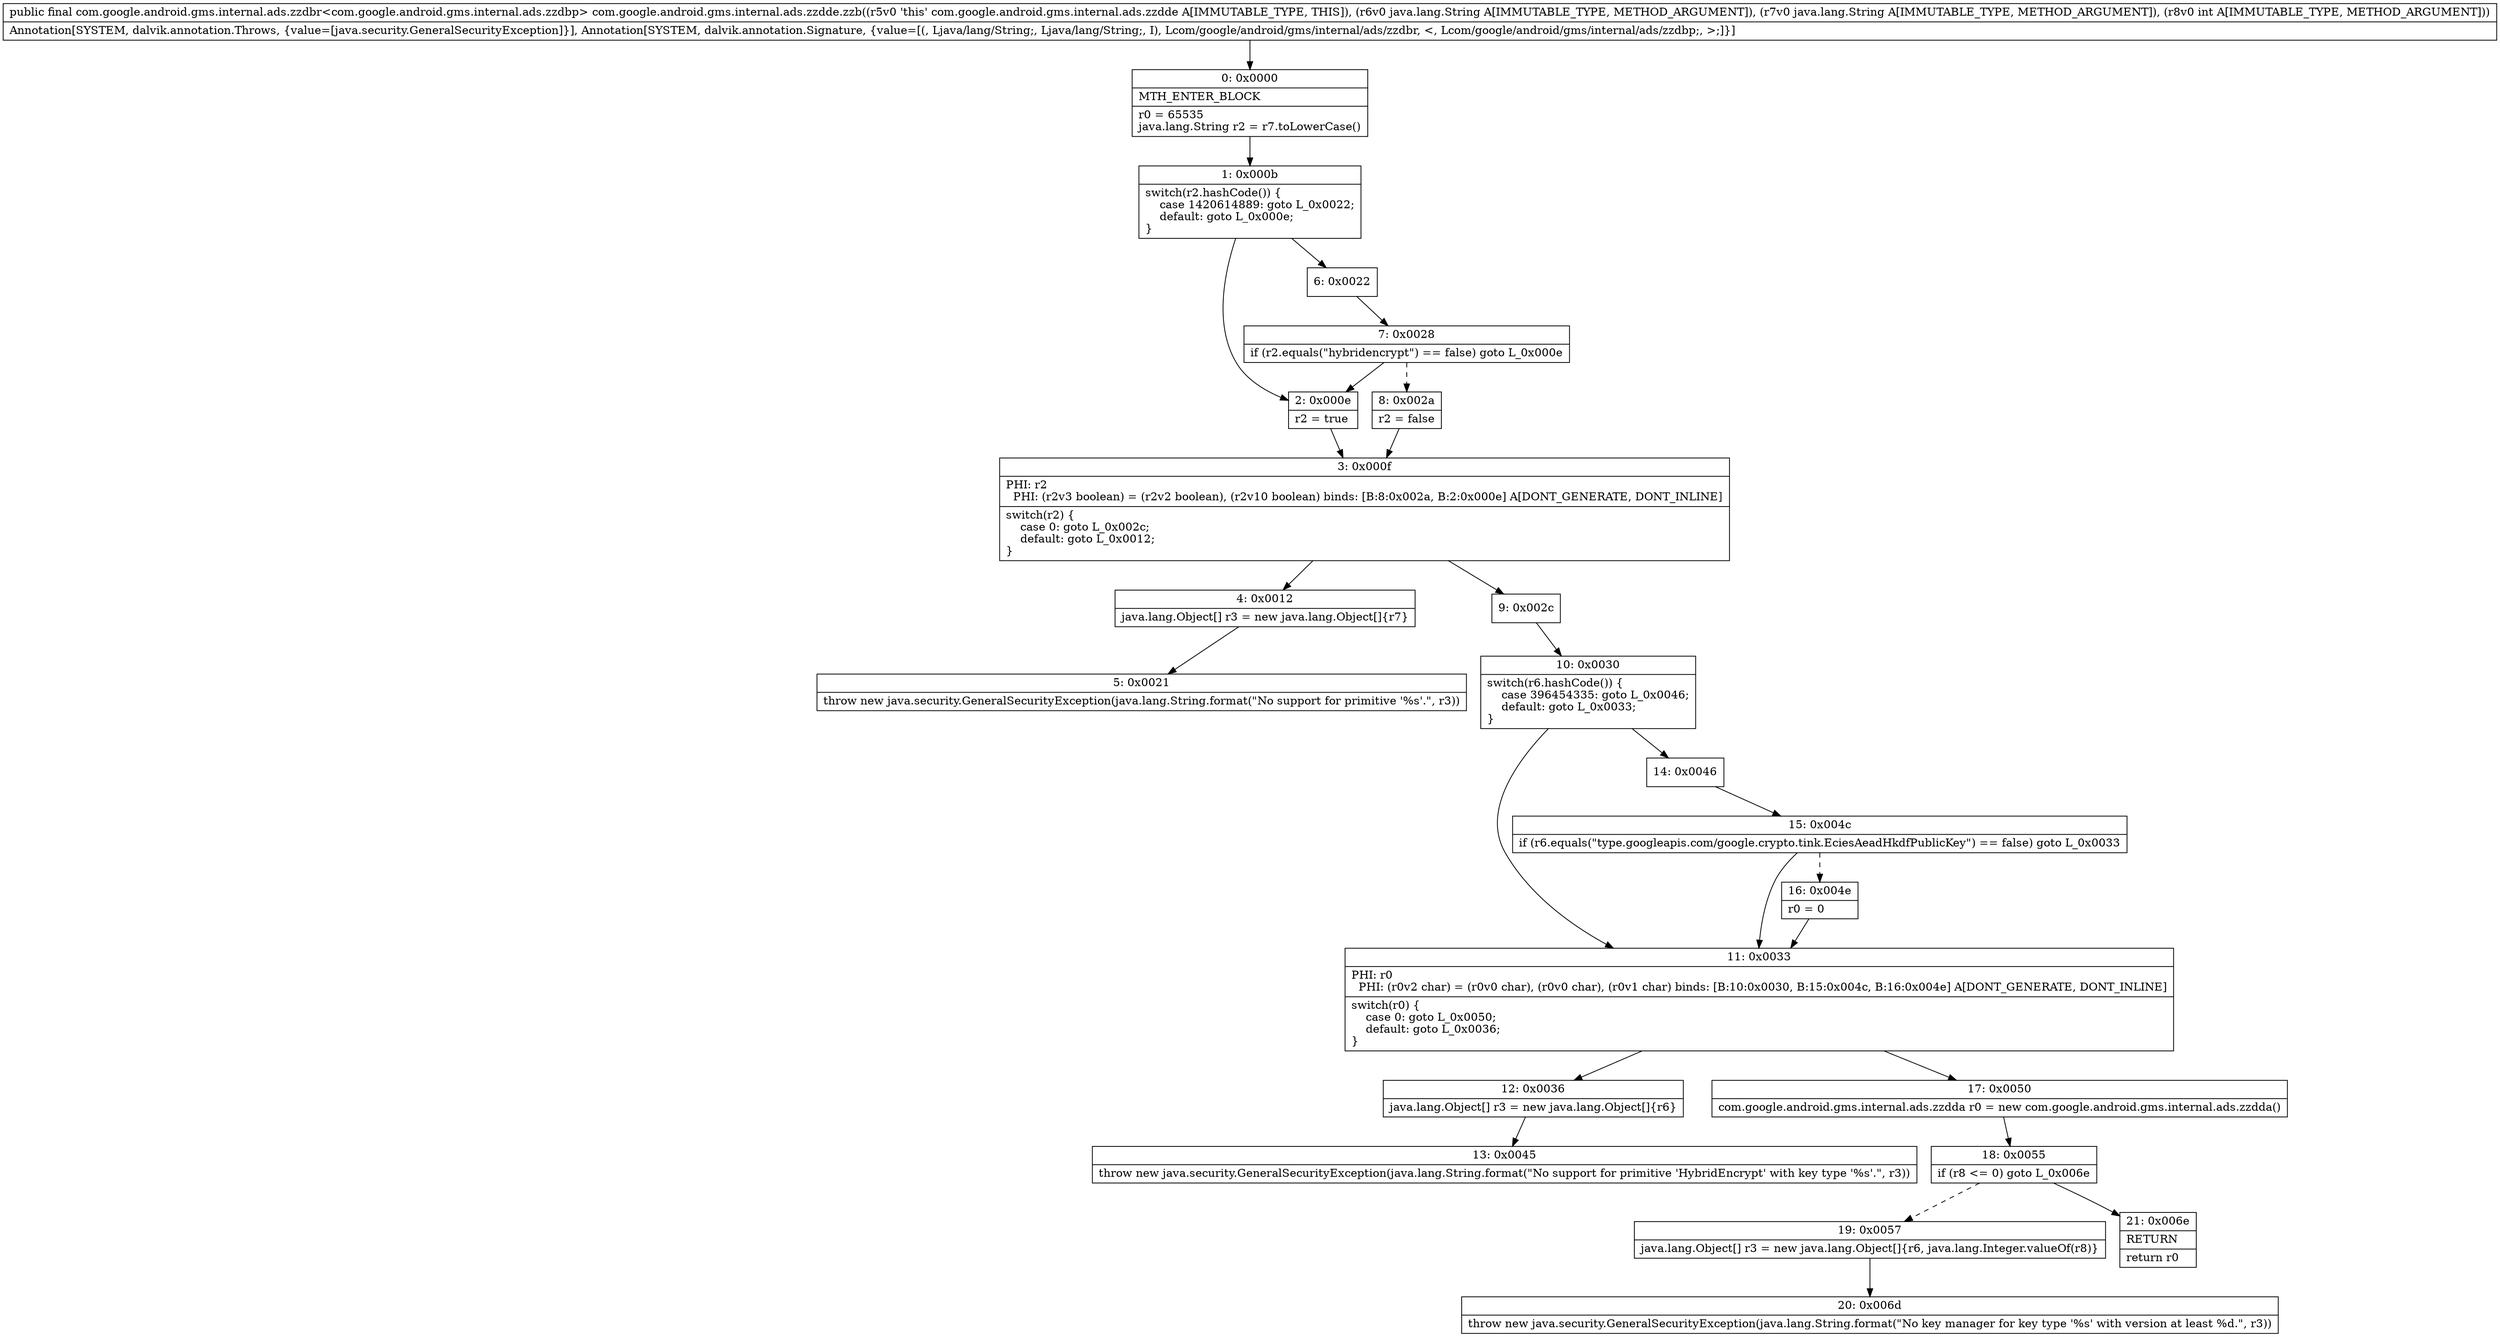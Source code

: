 digraph "CFG forcom.google.android.gms.internal.ads.zzdde.zzb(Ljava\/lang\/String;Ljava\/lang\/String;I)Lcom\/google\/android\/gms\/internal\/ads\/zzdbr;" {
Node_0 [shape=record,label="{0\:\ 0x0000|MTH_ENTER_BLOCK\l|r0 = 65535\ljava.lang.String r2 = r7.toLowerCase()\l}"];
Node_1 [shape=record,label="{1\:\ 0x000b|switch(r2.hashCode()) \{\l    case 1420614889: goto L_0x0022;\l    default: goto L_0x000e;\l\}\l}"];
Node_2 [shape=record,label="{2\:\ 0x000e|r2 = true\l}"];
Node_3 [shape=record,label="{3\:\ 0x000f|PHI: r2 \l  PHI: (r2v3 boolean) = (r2v2 boolean), (r2v10 boolean) binds: [B:8:0x002a, B:2:0x000e] A[DONT_GENERATE, DONT_INLINE]\l|switch(r2) \{\l    case 0: goto L_0x002c;\l    default: goto L_0x0012;\l\}\l}"];
Node_4 [shape=record,label="{4\:\ 0x0012|java.lang.Object[] r3 = new java.lang.Object[]\{r7\}\l}"];
Node_5 [shape=record,label="{5\:\ 0x0021|throw new java.security.GeneralSecurityException(java.lang.String.format(\"No support for primitive '%s'.\", r3))\l}"];
Node_6 [shape=record,label="{6\:\ 0x0022}"];
Node_7 [shape=record,label="{7\:\ 0x0028|if (r2.equals(\"hybridencrypt\") == false) goto L_0x000e\l}"];
Node_8 [shape=record,label="{8\:\ 0x002a|r2 = false\l}"];
Node_9 [shape=record,label="{9\:\ 0x002c}"];
Node_10 [shape=record,label="{10\:\ 0x0030|switch(r6.hashCode()) \{\l    case 396454335: goto L_0x0046;\l    default: goto L_0x0033;\l\}\l}"];
Node_11 [shape=record,label="{11\:\ 0x0033|PHI: r0 \l  PHI: (r0v2 char) = (r0v0 char), (r0v0 char), (r0v1 char) binds: [B:10:0x0030, B:15:0x004c, B:16:0x004e] A[DONT_GENERATE, DONT_INLINE]\l|switch(r0) \{\l    case 0: goto L_0x0050;\l    default: goto L_0x0036;\l\}\l}"];
Node_12 [shape=record,label="{12\:\ 0x0036|java.lang.Object[] r3 = new java.lang.Object[]\{r6\}\l}"];
Node_13 [shape=record,label="{13\:\ 0x0045|throw new java.security.GeneralSecurityException(java.lang.String.format(\"No support for primitive 'HybridEncrypt' with key type '%s'.\", r3))\l}"];
Node_14 [shape=record,label="{14\:\ 0x0046}"];
Node_15 [shape=record,label="{15\:\ 0x004c|if (r6.equals(\"type.googleapis.com\/google.crypto.tink.EciesAeadHkdfPublicKey\") == false) goto L_0x0033\l}"];
Node_16 [shape=record,label="{16\:\ 0x004e|r0 = 0\l}"];
Node_17 [shape=record,label="{17\:\ 0x0050|com.google.android.gms.internal.ads.zzdda r0 = new com.google.android.gms.internal.ads.zzdda()\l}"];
Node_18 [shape=record,label="{18\:\ 0x0055|if (r8 \<= 0) goto L_0x006e\l}"];
Node_19 [shape=record,label="{19\:\ 0x0057|java.lang.Object[] r3 = new java.lang.Object[]\{r6, java.lang.Integer.valueOf(r8)\}\l}"];
Node_20 [shape=record,label="{20\:\ 0x006d|throw new java.security.GeneralSecurityException(java.lang.String.format(\"No key manager for key type '%s' with version at least %d.\", r3))\l}"];
Node_21 [shape=record,label="{21\:\ 0x006e|RETURN\l|return r0\l}"];
MethodNode[shape=record,label="{public final com.google.android.gms.internal.ads.zzdbr\<com.google.android.gms.internal.ads.zzdbp\> com.google.android.gms.internal.ads.zzdde.zzb((r5v0 'this' com.google.android.gms.internal.ads.zzdde A[IMMUTABLE_TYPE, THIS]), (r6v0 java.lang.String A[IMMUTABLE_TYPE, METHOD_ARGUMENT]), (r7v0 java.lang.String A[IMMUTABLE_TYPE, METHOD_ARGUMENT]), (r8v0 int A[IMMUTABLE_TYPE, METHOD_ARGUMENT]))  | Annotation[SYSTEM, dalvik.annotation.Throws, \{value=[java.security.GeneralSecurityException]\}], Annotation[SYSTEM, dalvik.annotation.Signature, \{value=[(, Ljava\/lang\/String;, Ljava\/lang\/String;, I), Lcom\/google\/android\/gms\/internal\/ads\/zzdbr, \<, Lcom\/google\/android\/gms\/internal\/ads\/zzdbp;, \>;]\}]\l}"];
MethodNode -> Node_0;
Node_0 -> Node_1;
Node_1 -> Node_2;
Node_1 -> Node_6;
Node_2 -> Node_3;
Node_3 -> Node_4;
Node_3 -> Node_9;
Node_4 -> Node_5;
Node_6 -> Node_7;
Node_7 -> Node_2;
Node_7 -> Node_8[style=dashed];
Node_8 -> Node_3;
Node_9 -> Node_10;
Node_10 -> Node_11;
Node_10 -> Node_14;
Node_11 -> Node_12;
Node_11 -> Node_17;
Node_12 -> Node_13;
Node_14 -> Node_15;
Node_15 -> Node_11;
Node_15 -> Node_16[style=dashed];
Node_16 -> Node_11;
Node_17 -> Node_18;
Node_18 -> Node_19[style=dashed];
Node_18 -> Node_21;
Node_19 -> Node_20;
}

